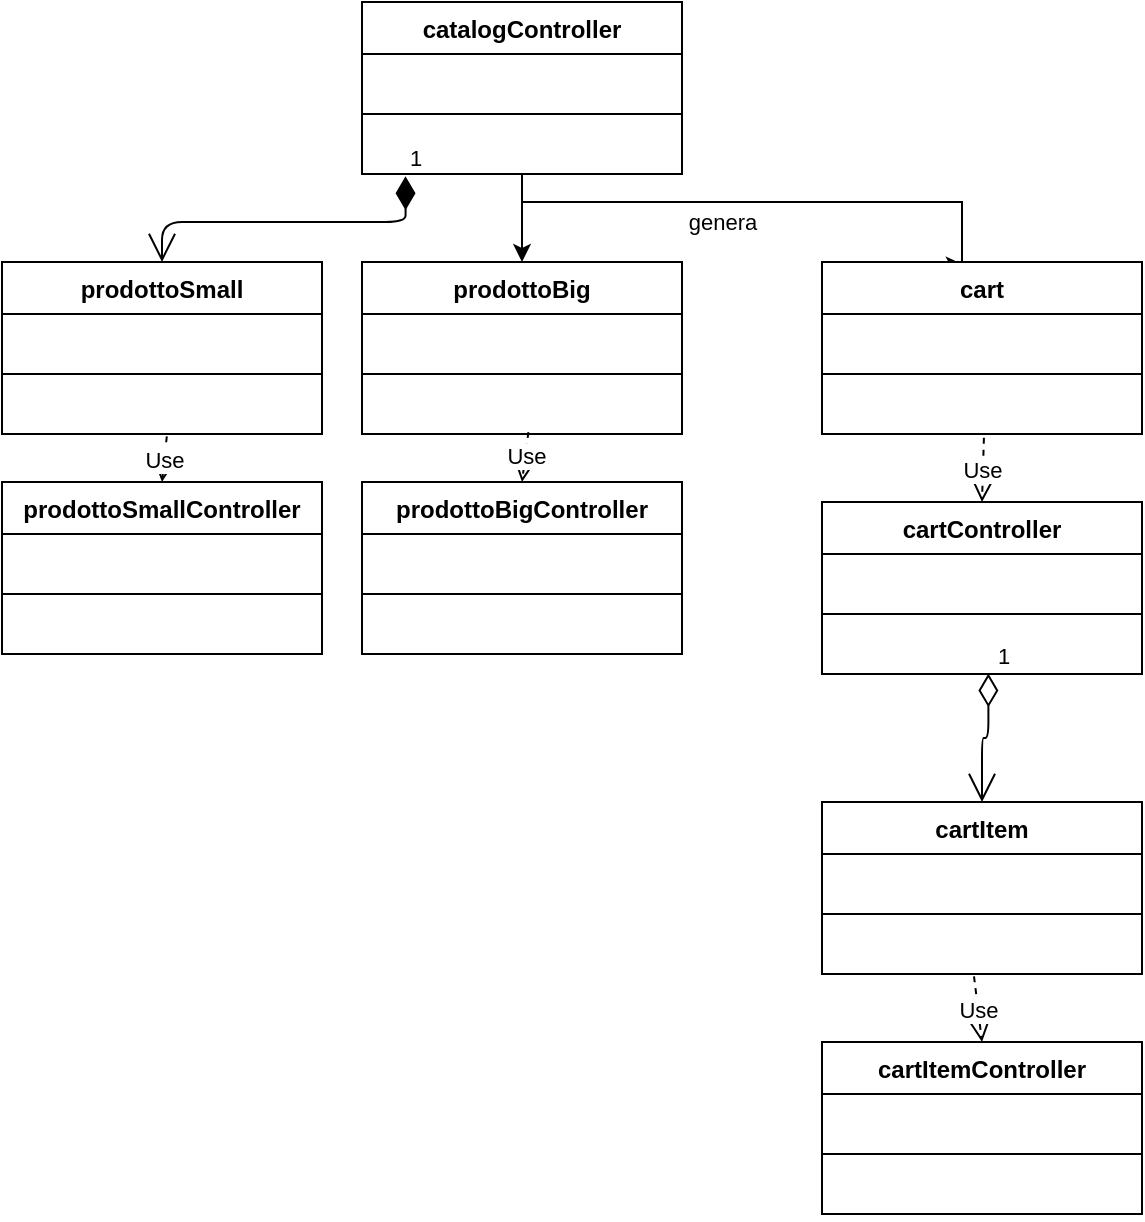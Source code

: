 <mxfile version="13.4.2" type="device"><diagram id="C5RBs43oDa-KdzZeNtuy" name="Page-1"><mxGraphModel dx="1065" dy="532" grid="1" gridSize="10" guides="1" tooltips="1" connect="1" arrows="1" fold="1" page="1" pageScale="1" pageWidth="827" pageHeight="1169" math="0" shadow="0"><root><mxCell id="WIyWlLk6GJQsqaUBKTNV-0"/><mxCell id="WIyWlLk6GJQsqaUBKTNV-1" parent="WIyWlLk6GJQsqaUBKTNV-0"/><mxCell id="OikG46nWZ91cao04-35y-4" value="prodottoSmall" style="swimlane;fontStyle=1;align=center;verticalAlign=top;childLayout=stackLayout;horizontal=1;startSize=26;horizontalStack=0;resizeParent=1;resizeParentMax=0;resizeLast=0;collapsible=1;marginBottom=0;" vertex="1" parent="WIyWlLk6GJQsqaUBKTNV-1"><mxGeometry x="120" y="160" width="160" height="86" as="geometry"/></mxCell><mxCell id="OikG46nWZ91cao04-35y-5" value="     " style="text;strokeColor=none;fillColor=none;align=left;verticalAlign=top;spacingLeft=4;spacingRight=4;overflow=hidden;rotatable=0;points=[[0,0.5],[1,0.5]];portConstraint=eastwest;" vertex="1" parent="OikG46nWZ91cao04-35y-4"><mxGeometry y="26" width="160" height="26" as="geometry"/></mxCell><mxCell id="OikG46nWZ91cao04-35y-6" value="" style="line;strokeWidth=1;fillColor=none;align=left;verticalAlign=middle;spacingTop=-1;spacingLeft=3;spacingRight=3;rotatable=0;labelPosition=right;points=[];portConstraint=eastwest;" vertex="1" parent="OikG46nWZ91cao04-35y-4"><mxGeometry y="52" width="160" height="8" as="geometry"/></mxCell><mxCell id="OikG46nWZ91cao04-35y-7" value="    " style="text;strokeColor=none;fillColor=none;align=left;verticalAlign=top;spacingLeft=4;spacingRight=4;overflow=hidden;rotatable=0;points=[[0,0.5],[1,0.5]];portConstraint=eastwest;" vertex="1" parent="OikG46nWZ91cao04-35y-4"><mxGeometry y="60" width="160" height="26" as="geometry"/></mxCell><mxCell id="OikG46nWZ91cao04-35y-32" value="prodottoSmallController" style="swimlane;fontStyle=1;align=center;verticalAlign=top;childLayout=stackLayout;horizontal=1;startSize=26;horizontalStack=0;resizeParent=1;resizeParentMax=0;resizeLast=0;collapsible=1;marginBottom=0;" vertex="1" parent="WIyWlLk6GJQsqaUBKTNV-1"><mxGeometry x="120" y="270" width="160" height="86" as="geometry"/></mxCell><mxCell id="OikG46nWZ91cao04-35y-33" value="     " style="text;strokeColor=none;fillColor=none;align=left;verticalAlign=top;spacingLeft=4;spacingRight=4;overflow=hidden;rotatable=0;points=[[0,0.5],[1,0.5]];portConstraint=eastwest;" vertex="1" parent="OikG46nWZ91cao04-35y-32"><mxGeometry y="26" width="160" height="26" as="geometry"/></mxCell><mxCell id="OikG46nWZ91cao04-35y-34" value="" style="line;strokeWidth=1;fillColor=none;align=left;verticalAlign=middle;spacingTop=-1;spacingLeft=3;spacingRight=3;rotatable=0;labelPosition=right;points=[];portConstraint=eastwest;" vertex="1" parent="OikG46nWZ91cao04-35y-32"><mxGeometry y="52" width="160" height="8" as="geometry"/></mxCell><mxCell id="OikG46nWZ91cao04-35y-35" value="    " style="text;strokeColor=none;fillColor=none;align=left;verticalAlign=top;spacingLeft=4;spacingRight=4;overflow=hidden;rotatable=0;points=[[0,0.5],[1,0.5]];portConstraint=eastwest;" vertex="1" parent="OikG46nWZ91cao04-35y-32"><mxGeometry y="60" width="160" height="26" as="geometry"/></mxCell><mxCell id="OikG46nWZ91cao04-35y-37" value="" style="edgeStyle=orthogonalEdgeStyle;rounded=0;orthogonalLoop=1;jettySize=auto;html=1;entryX=0.444;entryY=0.017;entryDx=0;entryDy=0;entryPerimeter=0;" edge="1" parent="WIyWlLk6GJQsqaUBKTNV-1" source="OikG46nWZ91cao04-35y-0" target="OikG46nWZ91cao04-35y-12"><mxGeometry relative="1" as="geometry"><Array as="points"><mxPoint x="380" y="130"/><mxPoint x="600" y="130"/></Array></mxGeometry></mxCell><mxCell id="OikG46nWZ91cao04-35y-39" value="" style="edgeStyle=orthogonalEdgeStyle;rounded=0;orthogonalLoop=1;jettySize=auto;html=1;entryX=0.5;entryY=0;entryDx=0;entryDy=0;" edge="1" parent="WIyWlLk6GJQsqaUBKTNV-1" source="OikG46nWZ91cao04-35y-0" target="OikG46nWZ91cao04-35y-8"><mxGeometry relative="1" as="geometry"/></mxCell><mxCell id="OikG46nWZ91cao04-35y-40" value="genera" style="edgeLabel;html=1;align=center;verticalAlign=middle;resizable=0;points=[];" vertex="1" connectable="0" parent="OikG46nWZ91cao04-35y-39"><mxGeometry x="-0.724" y="-1" relative="1" as="geometry"><mxPoint x="101" y="18" as="offset"/></mxGeometry></mxCell><mxCell id="OikG46nWZ91cao04-35y-0" value="catalogController&#10;" style="swimlane;fontStyle=1;align=center;verticalAlign=top;childLayout=stackLayout;horizontal=1;startSize=26;horizontalStack=0;resizeParent=1;resizeParentMax=0;resizeLast=0;collapsible=1;marginBottom=0;" vertex="1" parent="WIyWlLk6GJQsqaUBKTNV-1"><mxGeometry x="300" y="30" width="160" height="86" as="geometry"/></mxCell><mxCell id="OikG46nWZ91cao04-35y-1" value="     " style="text;strokeColor=none;fillColor=none;align=left;verticalAlign=top;spacingLeft=4;spacingRight=4;overflow=hidden;rotatable=0;points=[[0,0.5],[1,0.5]];portConstraint=eastwest;" vertex="1" parent="OikG46nWZ91cao04-35y-0"><mxGeometry y="26" width="160" height="26" as="geometry"/></mxCell><mxCell id="OikG46nWZ91cao04-35y-2" value="" style="line;strokeWidth=1;fillColor=none;align=left;verticalAlign=middle;spacingTop=-1;spacingLeft=3;spacingRight=3;rotatable=0;labelPosition=right;points=[];portConstraint=eastwest;" vertex="1" parent="OikG46nWZ91cao04-35y-0"><mxGeometry y="52" width="160" height="8" as="geometry"/></mxCell><mxCell id="OikG46nWZ91cao04-35y-3" value="    " style="text;strokeColor=none;fillColor=none;align=left;verticalAlign=top;spacingLeft=4;spacingRight=4;overflow=hidden;rotatable=0;points=[[0,0.5],[1,0.5]];portConstraint=eastwest;" vertex="1" parent="OikG46nWZ91cao04-35y-0"><mxGeometry y="60" width="160" height="26" as="geometry"/></mxCell><mxCell id="OikG46nWZ91cao04-35y-8" value="prodottoBig" style="swimlane;fontStyle=1;align=center;verticalAlign=top;childLayout=stackLayout;horizontal=1;startSize=26;horizontalStack=0;resizeParent=1;resizeParentMax=0;resizeLast=0;collapsible=1;marginBottom=0;" vertex="1" parent="WIyWlLk6GJQsqaUBKTNV-1"><mxGeometry x="300" y="160" width="160" height="86" as="geometry"/></mxCell><mxCell id="OikG46nWZ91cao04-35y-9" value="     " style="text;strokeColor=none;fillColor=none;align=left;verticalAlign=top;spacingLeft=4;spacingRight=4;overflow=hidden;rotatable=0;points=[[0,0.5],[1,0.5]];portConstraint=eastwest;" vertex="1" parent="OikG46nWZ91cao04-35y-8"><mxGeometry y="26" width="160" height="26" as="geometry"/></mxCell><mxCell id="OikG46nWZ91cao04-35y-10" value="" style="line;strokeWidth=1;fillColor=none;align=left;verticalAlign=middle;spacingTop=-1;spacingLeft=3;spacingRight=3;rotatable=0;labelPosition=right;points=[];portConstraint=eastwest;" vertex="1" parent="OikG46nWZ91cao04-35y-8"><mxGeometry y="52" width="160" height="8" as="geometry"/></mxCell><mxCell id="OikG46nWZ91cao04-35y-11" value="    " style="text;strokeColor=none;fillColor=none;align=left;verticalAlign=top;spacingLeft=4;spacingRight=4;overflow=hidden;rotatable=0;points=[[0,0.5],[1,0.5]];portConstraint=eastwest;" vertex="1" parent="OikG46nWZ91cao04-35y-8"><mxGeometry y="60" width="160" height="26" as="geometry"/></mxCell><mxCell id="OikG46nWZ91cao04-35y-28" value="prodottoBigController" style="swimlane;fontStyle=1;align=center;verticalAlign=top;childLayout=stackLayout;horizontal=1;startSize=26;horizontalStack=0;resizeParent=1;resizeParentMax=0;resizeLast=0;collapsible=1;marginBottom=0;" vertex="1" parent="WIyWlLk6GJQsqaUBKTNV-1"><mxGeometry x="300" y="270" width="160" height="86" as="geometry"/></mxCell><mxCell id="OikG46nWZ91cao04-35y-29" value="     " style="text;strokeColor=none;fillColor=none;align=left;verticalAlign=top;spacingLeft=4;spacingRight=4;overflow=hidden;rotatable=0;points=[[0,0.5],[1,0.5]];portConstraint=eastwest;" vertex="1" parent="OikG46nWZ91cao04-35y-28"><mxGeometry y="26" width="160" height="26" as="geometry"/></mxCell><mxCell id="OikG46nWZ91cao04-35y-30" value="" style="line;strokeWidth=1;fillColor=none;align=left;verticalAlign=middle;spacingTop=-1;spacingLeft=3;spacingRight=3;rotatable=0;labelPosition=right;points=[];portConstraint=eastwest;" vertex="1" parent="OikG46nWZ91cao04-35y-28"><mxGeometry y="52" width="160" height="8" as="geometry"/></mxCell><mxCell id="OikG46nWZ91cao04-35y-31" value="    " style="text;strokeColor=none;fillColor=none;align=left;verticalAlign=top;spacingLeft=4;spacingRight=4;overflow=hidden;rotatable=0;points=[[0,0.5],[1,0.5]];portConstraint=eastwest;" vertex="1" parent="OikG46nWZ91cao04-35y-28"><mxGeometry y="60" width="160" height="26" as="geometry"/></mxCell><mxCell id="OikG46nWZ91cao04-35y-43" value="1" style="endArrow=open;html=1;endSize=12;startArrow=diamondThin;startSize=14;startFill=0;edgeStyle=orthogonalEdgeStyle;align=left;verticalAlign=bottom;entryX=0.5;entryY=0;entryDx=0;entryDy=0;exitX=0.52;exitY=0.989;exitDx=0;exitDy=0;exitPerimeter=0;" edge="1" parent="WIyWlLk6GJQsqaUBKTNV-1" source="OikG46nWZ91cao04-35y-19" target="OikG46nWZ91cao04-35y-20"><mxGeometry x="-1" y="3" relative="1" as="geometry"><mxPoint x="310" y="470" as="sourcePoint"/><mxPoint x="470" y="470" as="targetPoint"/></mxGeometry></mxCell><mxCell id="OikG46nWZ91cao04-35y-20" value="cartItem" style="swimlane;fontStyle=1;align=center;verticalAlign=top;childLayout=stackLayout;horizontal=1;startSize=26;horizontalStack=0;resizeParent=1;resizeParentMax=0;resizeLast=0;collapsible=1;marginBottom=0;" vertex="1" parent="WIyWlLk6GJQsqaUBKTNV-1"><mxGeometry x="530" y="430" width="160" height="86" as="geometry"/></mxCell><mxCell id="OikG46nWZ91cao04-35y-21" value="     " style="text;strokeColor=none;fillColor=none;align=left;verticalAlign=top;spacingLeft=4;spacingRight=4;overflow=hidden;rotatable=0;points=[[0,0.5],[1,0.5]];portConstraint=eastwest;" vertex="1" parent="OikG46nWZ91cao04-35y-20"><mxGeometry y="26" width="160" height="26" as="geometry"/></mxCell><mxCell id="OikG46nWZ91cao04-35y-22" value="" style="line;strokeWidth=1;fillColor=none;align=left;verticalAlign=middle;spacingTop=-1;spacingLeft=3;spacingRight=3;rotatable=0;labelPosition=right;points=[];portConstraint=eastwest;" vertex="1" parent="OikG46nWZ91cao04-35y-20"><mxGeometry y="52" width="160" height="8" as="geometry"/></mxCell><mxCell id="OikG46nWZ91cao04-35y-23" value="    " style="text;strokeColor=none;fillColor=none;align=left;verticalAlign=top;spacingLeft=4;spacingRight=4;overflow=hidden;rotatable=0;points=[[0,0.5],[1,0.5]];portConstraint=eastwest;" vertex="1" parent="OikG46nWZ91cao04-35y-20"><mxGeometry y="60" width="160" height="26" as="geometry"/></mxCell><mxCell id="OikG46nWZ91cao04-35y-16" value="cartController" style="swimlane;fontStyle=1;align=center;verticalAlign=top;childLayout=stackLayout;horizontal=1;startSize=26;horizontalStack=0;resizeParent=1;resizeParentMax=0;resizeLast=0;collapsible=1;marginBottom=0;" vertex="1" parent="WIyWlLk6GJQsqaUBKTNV-1"><mxGeometry x="530" y="280" width="160" height="86" as="geometry"/></mxCell><mxCell id="OikG46nWZ91cao04-35y-17" value="     " style="text;strokeColor=none;fillColor=none;align=left;verticalAlign=top;spacingLeft=4;spacingRight=4;overflow=hidden;rotatable=0;points=[[0,0.5],[1,0.5]];portConstraint=eastwest;" vertex="1" parent="OikG46nWZ91cao04-35y-16"><mxGeometry y="26" width="160" height="26" as="geometry"/></mxCell><mxCell id="OikG46nWZ91cao04-35y-18" value="" style="line;strokeWidth=1;fillColor=none;align=left;verticalAlign=middle;spacingTop=-1;spacingLeft=3;spacingRight=3;rotatable=0;labelPosition=right;points=[];portConstraint=eastwest;" vertex="1" parent="OikG46nWZ91cao04-35y-16"><mxGeometry y="52" width="160" height="8" as="geometry"/></mxCell><mxCell id="OikG46nWZ91cao04-35y-19" value="    " style="text;strokeColor=none;fillColor=none;align=left;verticalAlign=top;spacingLeft=4;spacingRight=4;overflow=hidden;rotatable=0;points=[[0,0.5],[1,0.5]];portConstraint=eastwest;" vertex="1" parent="OikG46nWZ91cao04-35y-16"><mxGeometry y="60" width="160" height="26" as="geometry"/></mxCell><mxCell id="OikG46nWZ91cao04-35y-12" value="cart" style="swimlane;fontStyle=1;align=center;verticalAlign=top;childLayout=stackLayout;horizontal=1;startSize=26;horizontalStack=0;resizeParent=1;resizeParentMax=0;resizeLast=0;collapsible=1;marginBottom=0;" vertex="1" parent="WIyWlLk6GJQsqaUBKTNV-1"><mxGeometry x="530" y="160" width="160" height="86" as="geometry"/></mxCell><mxCell id="OikG46nWZ91cao04-35y-13" value="     " style="text;strokeColor=none;fillColor=none;align=left;verticalAlign=top;spacingLeft=4;spacingRight=4;overflow=hidden;rotatable=0;points=[[0,0.5],[1,0.5]];portConstraint=eastwest;" vertex="1" parent="OikG46nWZ91cao04-35y-12"><mxGeometry y="26" width="160" height="26" as="geometry"/></mxCell><mxCell id="OikG46nWZ91cao04-35y-14" value="" style="line;strokeWidth=1;fillColor=none;align=left;verticalAlign=middle;spacingTop=-1;spacingLeft=3;spacingRight=3;rotatable=0;labelPosition=right;points=[];portConstraint=eastwest;" vertex="1" parent="OikG46nWZ91cao04-35y-12"><mxGeometry y="52" width="160" height="8" as="geometry"/></mxCell><mxCell id="OikG46nWZ91cao04-35y-15" value="    " style="text;strokeColor=none;fillColor=none;align=left;verticalAlign=top;spacingLeft=4;spacingRight=4;overflow=hidden;rotatable=0;points=[[0,0.5],[1,0.5]];portConstraint=eastwest;" vertex="1" parent="OikG46nWZ91cao04-35y-12"><mxGeometry y="60" width="160" height="26" as="geometry"/></mxCell><mxCell id="OikG46nWZ91cao04-35y-45" value="1" style="endArrow=open;html=1;endSize=12;startArrow=diamondThin;startSize=14;startFill=1;edgeStyle=orthogonalEdgeStyle;align=left;verticalAlign=bottom;exitX=0.136;exitY=1.044;exitDx=0;exitDy=0;entryX=0.5;entryY=0;entryDx=0;entryDy=0;exitPerimeter=0;" edge="1" parent="WIyWlLk6GJQsqaUBKTNV-1" source="OikG46nWZ91cao04-35y-3" target="OikG46nWZ91cao04-35y-4"><mxGeometry x="-1" relative="1" as="geometry"><mxPoint x="340" y="310" as="sourcePoint"/><mxPoint x="500" y="310" as="targetPoint"/><Array as="points"><mxPoint x="322" y="140"/><mxPoint x="200" y="140"/></Array><mxPoint as="offset"/></mxGeometry></mxCell><mxCell id="OikG46nWZ91cao04-35y-46" value="Use" style="endArrow=open;endSize=12;dashed=1;html=1;exitX=0.515;exitY=1.044;exitDx=0;exitDy=0;exitPerimeter=0;entryX=0.5;entryY=0;entryDx=0;entryDy=0;" edge="1" parent="WIyWlLk6GJQsqaUBKTNV-1" source="OikG46nWZ91cao04-35y-7" target="OikG46nWZ91cao04-35y-32"><mxGeometry width="160" relative="1" as="geometry"><mxPoint x="340" y="340" as="sourcePoint"/><mxPoint x="500" y="340" as="targetPoint"/></mxGeometry></mxCell><mxCell id="OikG46nWZ91cao04-35y-47" value="Use" style="endArrow=open;endSize=12;dashed=1;html=1;exitX=0.52;exitY=0.962;exitDx=0;exitDy=0;exitPerimeter=0;entryX=0.5;entryY=0;entryDx=0;entryDy=0;" edge="1" parent="WIyWlLk6GJQsqaUBKTNV-1" source="OikG46nWZ91cao04-35y-11" target="OikG46nWZ91cao04-35y-28"><mxGeometry width="160" relative="1" as="geometry"><mxPoint x="260" y="460" as="sourcePoint"/><mxPoint x="420" y="460" as="targetPoint"/></mxGeometry></mxCell><mxCell id="OikG46nWZ91cao04-35y-48" value="Use" style="endArrow=open;endSize=12;dashed=1;html=1;exitX=0.506;exitY=1.072;exitDx=0;exitDy=0;exitPerimeter=0;entryX=0.5;entryY=0;entryDx=0;entryDy=0;" edge="1" parent="WIyWlLk6GJQsqaUBKTNV-1" source="OikG46nWZ91cao04-35y-15" target="OikG46nWZ91cao04-35y-16"><mxGeometry width="160" relative="1" as="geometry"><mxPoint x="290" y="430" as="sourcePoint"/><mxPoint x="450" y="430" as="targetPoint"/></mxGeometry></mxCell><mxCell id="OikG46nWZ91cao04-35y-49" value="Use" style="endArrow=open;endSize=12;dashed=1;html=1;exitX=0.475;exitY=1.044;exitDx=0;exitDy=0;exitPerimeter=0;entryX=0.5;entryY=0;entryDx=0;entryDy=0;" edge="1" parent="WIyWlLk6GJQsqaUBKTNV-1" source="OikG46nWZ91cao04-35y-23" target="OikG46nWZ91cao04-35y-24"><mxGeometry width="160" relative="1" as="geometry"><mxPoint x="620.96" y="257.872" as="sourcePoint"/><mxPoint x="620" y="290" as="targetPoint"/></mxGeometry></mxCell><mxCell id="OikG46nWZ91cao04-35y-24" value="cartItemController&#10;" style="swimlane;fontStyle=1;align=center;verticalAlign=top;childLayout=stackLayout;horizontal=1;startSize=26;horizontalStack=0;resizeParent=1;resizeParentMax=0;resizeLast=0;collapsible=1;marginBottom=0;" vertex="1" parent="WIyWlLk6GJQsqaUBKTNV-1"><mxGeometry x="530" y="550" width="160" height="86" as="geometry"/></mxCell><mxCell id="OikG46nWZ91cao04-35y-25" value="     " style="text;strokeColor=none;fillColor=none;align=left;verticalAlign=top;spacingLeft=4;spacingRight=4;overflow=hidden;rotatable=0;points=[[0,0.5],[1,0.5]];portConstraint=eastwest;" vertex="1" parent="OikG46nWZ91cao04-35y-24"><mxGeometry y="26" width="160" height="26" as="geometry"/></mxCell><mxCell id="OikG46nWZ91cao04-35y-26" value="" style="line;strokeWidth=1;fillColor=none;align=left;verticalAlign=middle;spacingTop=-1;spacingLeft=3;spacingRight=3;rotatable=0;labelPosition=right;points=[];portConstraint=eastwest;" vertex="1" parent="OikG46nWZ91cao04-35y-24"><mxGeometry y="52" width="160" height="8" as="geometry"/></mxCell><mxCell id="OikG46nWZ91cao04-35y-27" value="    " style="text;strokeColor=none;fillColor=none;align=left;verticalAlign=top;spacingLeft=4;spacingRight=4;overflow=hidden;rotatable=0;points=[[0,0.5],[1,0.5]];portConstraint=eastwest;" vertex="1" parent="OikG46nWZ91cao04-35y-24"><mxGeometry y="60" width="160" height="26" as="geometry"/></mxCell></root></mxGraphModel></diagram></mxfile>